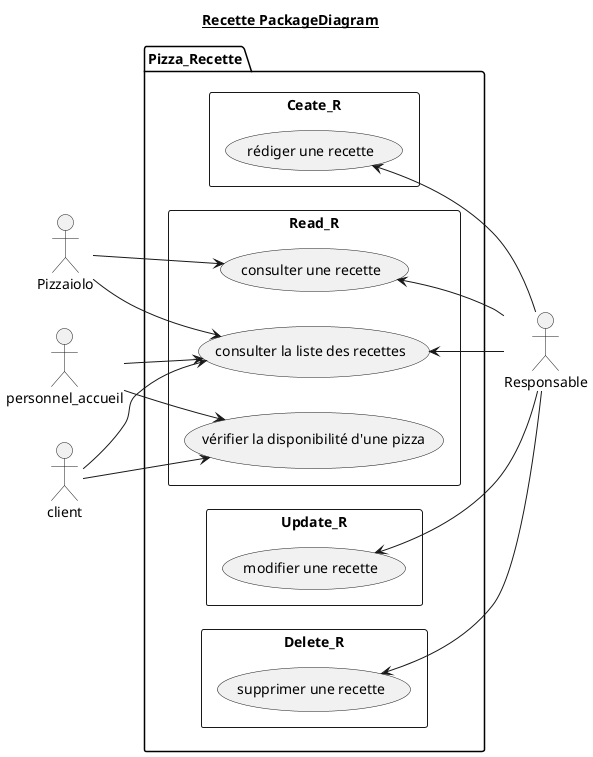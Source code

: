 @startuml 3_Recette_PackageDiagram

title <u>Recette PackageDiagram</u>

left to right direction

actor Responsable as RESP
actor Pizzaiolo as PIZLO
actor personnel_accueil as ACCUEIL
actor client as CUSTOMER

' RECETTE
package Pizza_Recette {
    rectangle Ceate_R {
        (rédiger une recette) AS CREATE_RECIPE
    }
    rectangle Read_R {
        (consulter la liste des recettes) AS LIST_RECIPE
        (consulter une recette) AS SHOW_RECIPE
        (vérifier la disponibilité d'une pizza) AS AVAIL_RECIPE
    }
    rectangle Update_R {
        (modifier une recette) AS MODIFY_RECIPE
    }
    rectangle Delete_R {
        (supprimer une recette) AS DEL_RECIPE
    }
}

RESP -u-> CREATE_RECIPE
RESP -u-> SHOW_RECIPE
RESP -u-> LIST_RECIPE
RESP -u-> MODIFY_RECIPE
RESP --> DEL_RECIPE
PIZLO --> LIST_RECIPE
ACCUEIL --> LIST_RECIPE
ACCUEIL --> AVAIL_RECIPE
CUSTOMER --> LIST_RECIPE
CUSTOMER --> AVAIL_RECIPE
PIZLO --> SHOW_RECIPE

@enduml